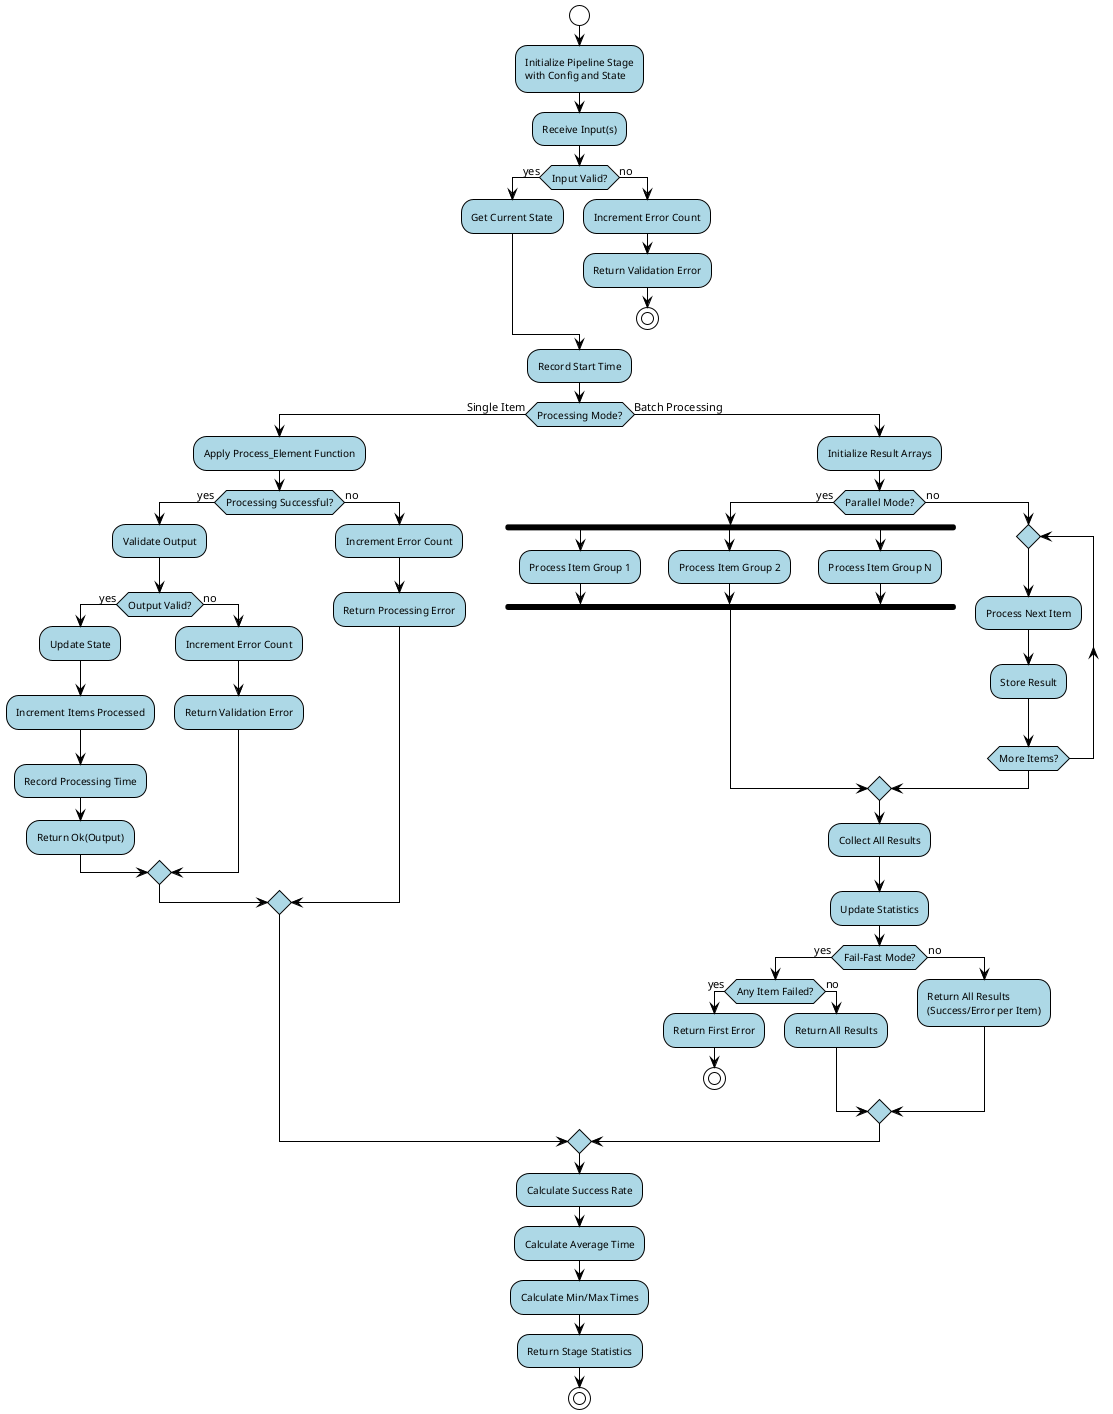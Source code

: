 @startuml Pipeline_Processing_Activity
!theme plain
skinparam activityBackgroundColor lightblue
skinparam activityBorderColor black
skinparam activityFontSize 10

start

:Initialize Pipeline Stage\nwith Config and State;

:Receive Input(s);

if (Input Valid?) then (yes)
  :Get Current State;
else (no)
  :Increment Error Count;
  :Return Validation Error;
  stop
endif

:Record Start Time;

if (Processing Mode?) then (Single Item)
  :Apply Process_Element Function;

  if (Processing Successful?) then (yes)
    :Validate Output;

    if (Output Valid?) then (yes)
      :Update State;
      :Increment Items Processed;
      :Record Processing Time;
      :Return Ok(Output);
    else (no)
      :Increment Error Count;
      :Return Validation Error;
    endif
  else (no)
    :Increment Error Count;
    :Return Processing Error;
  endif

else (Batch Processing)
  :Initialize Result Arrays;

  if (Parallel Mode?) then (yes)
    fork
      :Process Item Group 1;
    fork again
      :Process Item Group 2;
    fork again
      :Process Item Group N;
    end fork
  else (no)
    repeat
      :Process Next Item;
      :Store Result;
    repeat while (More Items?)
  endif

  :Collect All Results;
  :Update Statistics;

  if (Fail-Fast Mode?) then (yes)
    if (Any Item Failed?) then (yes)
      :Return First Error;
      stop
    else (no)
      :Return All Results;
    endif
  else (no)
    :Return All Results\n(Success/Error per Item);
  endif
endif

:Calculate Success Rate;
:Calculate Average Time;
:Calculate Min/Max Times;
:Return Stage Statistics;

stop

@enduml
